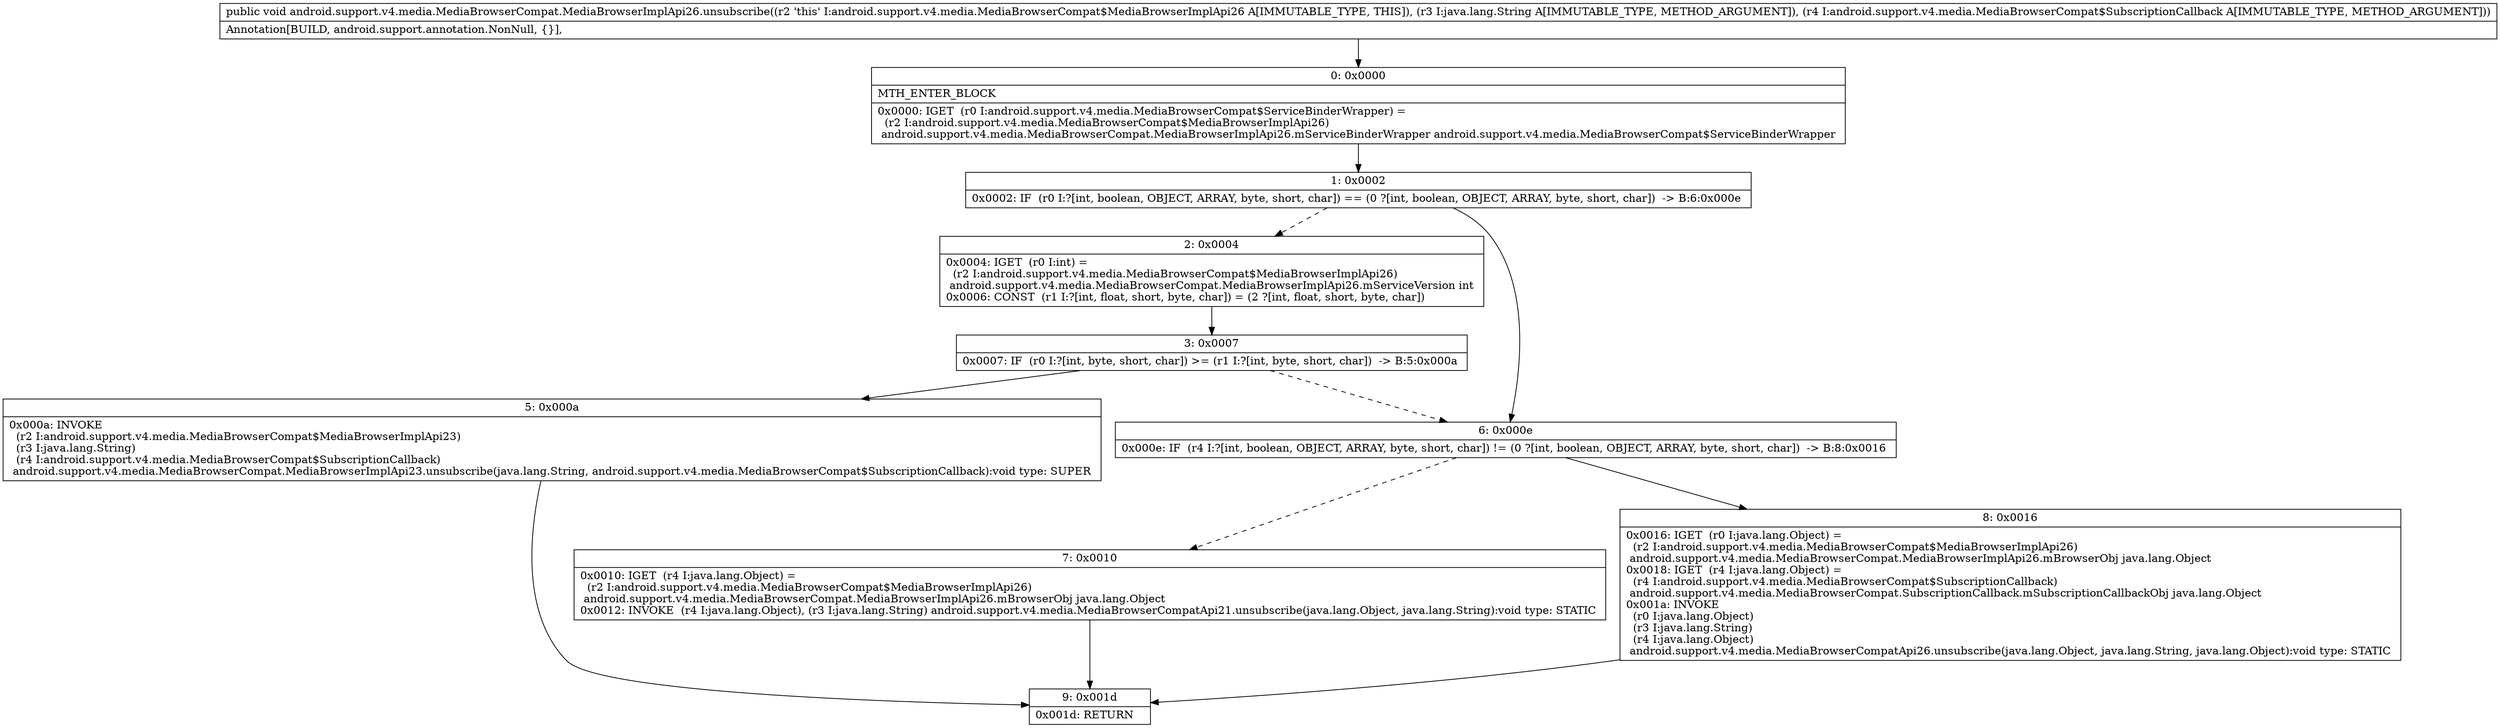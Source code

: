 digraph "CFG forandroid.support.v4.media.MediaBrowserCompat.MediaBrowserImplApi26.unsubscribe(Ljava\/lang\/String;Landroid\/support\/v4\/media\/MediaBrowserCompat$SubscriptionCallback;)V" {
Node_0 [shape=record,label="{0\:\ 0x0000|MTH_ENTER_BLOCK\l|0x0000: IGET  (r0 I:android.support.v4.media.MediaBrowserCompat$ServiceBinderWrapper) = \l  (r2 I:android.support.v4.media.MediaBrowserCompat$MediaBrowserImplApi26)\l android.support.v4.media.MediaBrowserCompat.MediaBrowserImplApi26.mServiceBinderWrapper android.support.v4.media.MediaBrowserCompat$ServiceBinderWrapper \l}"];
Node_1 [shape=record,label="{1\:\ 0x0002|0x0002: IF  (r0 I:?[int, boolean, OBJECT, ARRAY, byte, short, char]) == (0 ?[int, boolean, OBJECT, ARRAY, byte, short, char])  \-\> B:6:0x000e \l}"];
Node_2 [shape=record,label="{2\:\ 0x0004|0x0004: IGET  (r0 I:int) = \l  (r2 I:android.support.v4.media.MediaBrowserCompat$MediaBrowserImplApi26)\l android.support.v4.media.MediaBrowserCompat.MediaBrowserImplApi26.mServiceVersion int \l0x0006: CONST  (r1 I:?[int, float, short, byte, char]) = (2 ?[int, float, short, byte, char]) \l}"];
Node_3 [shape=record,label="{3\:\ 0x0007|0x0007: IF  (r0 I:?[int, byte, short, char]) \>= (r1 I:?[int, byte, short, char])  \-\> B:5:0x000a \l}"];
Node_5 [shape=record,label="{5\:\ 0x000a|0x000a: INVOKE  \l  (r2 I:android.support.v4.media.MediaBrowserCompat$MediaBrowserImplApi23)\l  (r3 I:java.lang.String)\l  (r4 I:android.support.v4.media.MediaBrowserCompat$SubscriptionCallback)\l android.support.v4.media.MediaBrowserCompat.MediaBrowserImplApi23.unsubscribe(java.lang.String, android.support.v4.media.MediaBrowserCompat$SubscriptionCallback):void type: SUPER \l}"];
Node_6 [shape=record,label="{6\:\ 0x000e|0x000e: IF  (r4 I:?[int, boolean, OBJECT, ARRAY, byte, short, char]) != (0 ?[int, boolean, OBJECT, ARRAY, byte, short, char])  \-\> B:8:0x0016 \l}"];
Node_7 [shape=record,label="{7\:\ 0x0010|0x0010: IGET  (r4 I:java.lang.Object) = \l  (r2 I:android.support.v4.media.MediaBrowserCompat$MediaBrowserImplApi26)\l android.support.v4.media.MediaBrowserCompat.MediaBrowserImplApi26.mBrowserObj java.lang.Object \l0x0012: INVOKE  (r4 I:java.lang.Object), (r3 I:java.lang.String) android.support.v4.media.MediaBrowserCompatApi21.unsubscribe(java.lang.Object, java.lang.String):void type: STATIC \l}"];
Node_8 [shape=record,label="{8\:\ 0x0016|0x0016: IGET  (r0 I:java.lang.Object) = \l  (r2 I:android.support.v4.media.MediaBrowserCompat$MediaBrowserImplApi26)\l android.support.v4.media.MediaBrowserCompat.MediaBrowserImplApi26.mBrowserObj java.lang.Object \l0x0018: IGET  (r4 I:java.lang.Object) = \l  (r4 I:android.support.v4.media.MediaBrowserCompat$SubscriptionCallback)\l android.support.v4.media.MediaBrowserCompat.SubscriptionCallback.mSubscriptionCallbackObj java.lang.Object \l0x001a: INVOKE  \l  (r0 I:java.lang.Object)\l  (r3 I:java.lang.String)\l  (r4 I:java.lang.Object)\l android.support.v4.media.MediaBrowserCompatApi26.unsubscribe(java.lang.Object, java.lang.String, java.lang.Object):void type: STATIC \l}"];
Node_9 [shape=record,label="{9\:\ 0x001d|0x001d: RETURN   \l}"];
MethodNode[shape=record,label="{public void android.support.v4.media.MediaBrowserCompat.MediaBrowserImplApi26.unsubscribe((r2 'this' I:android.support.v4.media.MediaBrowserCompat$MediaBrowserImplApi26 A[IMMUTABLE_TYPE, THIS]), (r3 I:java.lang.String A[IMMUTABLE_TYPE, METHOD_ARGUMENT]), (r4 I:android.support.v4.media.MediaBrowserCompat$SubscriptionCallback A[IMMUTABLE_TYPE, METHOD_ARGUMENT]))  | Annotation[BUILD, android.support.annotation.NonNull, \{\}], \l}"];
MethodNode -> Node_0;
Node_0 -> Node_1;
Node_1 -> Node_2[style=dashed];
Node_1 -> Node_6;
Node_2 -> Node_3;
Node_3 -> Node_5;
Node_3 -> Node_6[style=dashed];
Node_5 -> Node_9;
Node_6 -> Node_7[style=dashed];
Node_6 -> Node_8;
Node_7 -> Node_9;
Node_8 -> Node_9;
}

